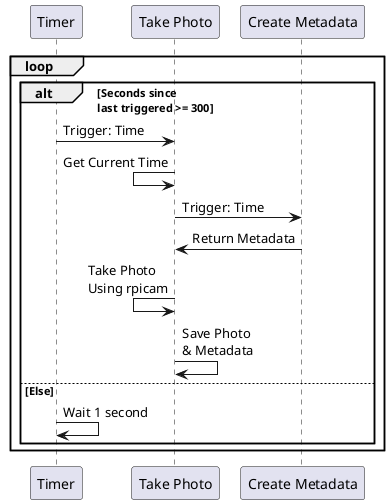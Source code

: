 @startuml

  participant "Timer" as rpiTime
  participant "Take Photo" as rpiPhoto
  participant "Create Metadata" as rpiMeta

loop
  alt Seconds since\nlast triggered >= 300
    rpiTime -> rpiPhoto : Trigger: Time
    rpiPhoto <- rpiPhoto : Get Current Time
    rpiPhoto -> rpiMeta : Trigger: Time
    rpiMeta -> rpiPhoto : Return Metadata
    rpiPhoto <- rpiPhoto : Take Photo\nUsing rpicam
    rpiPhoto -> rpiPhoto : Save Photo\n& Metadata
  else Else
    rpiTime -> rpiTime : Wait 1 second
  end
end
@enduml
